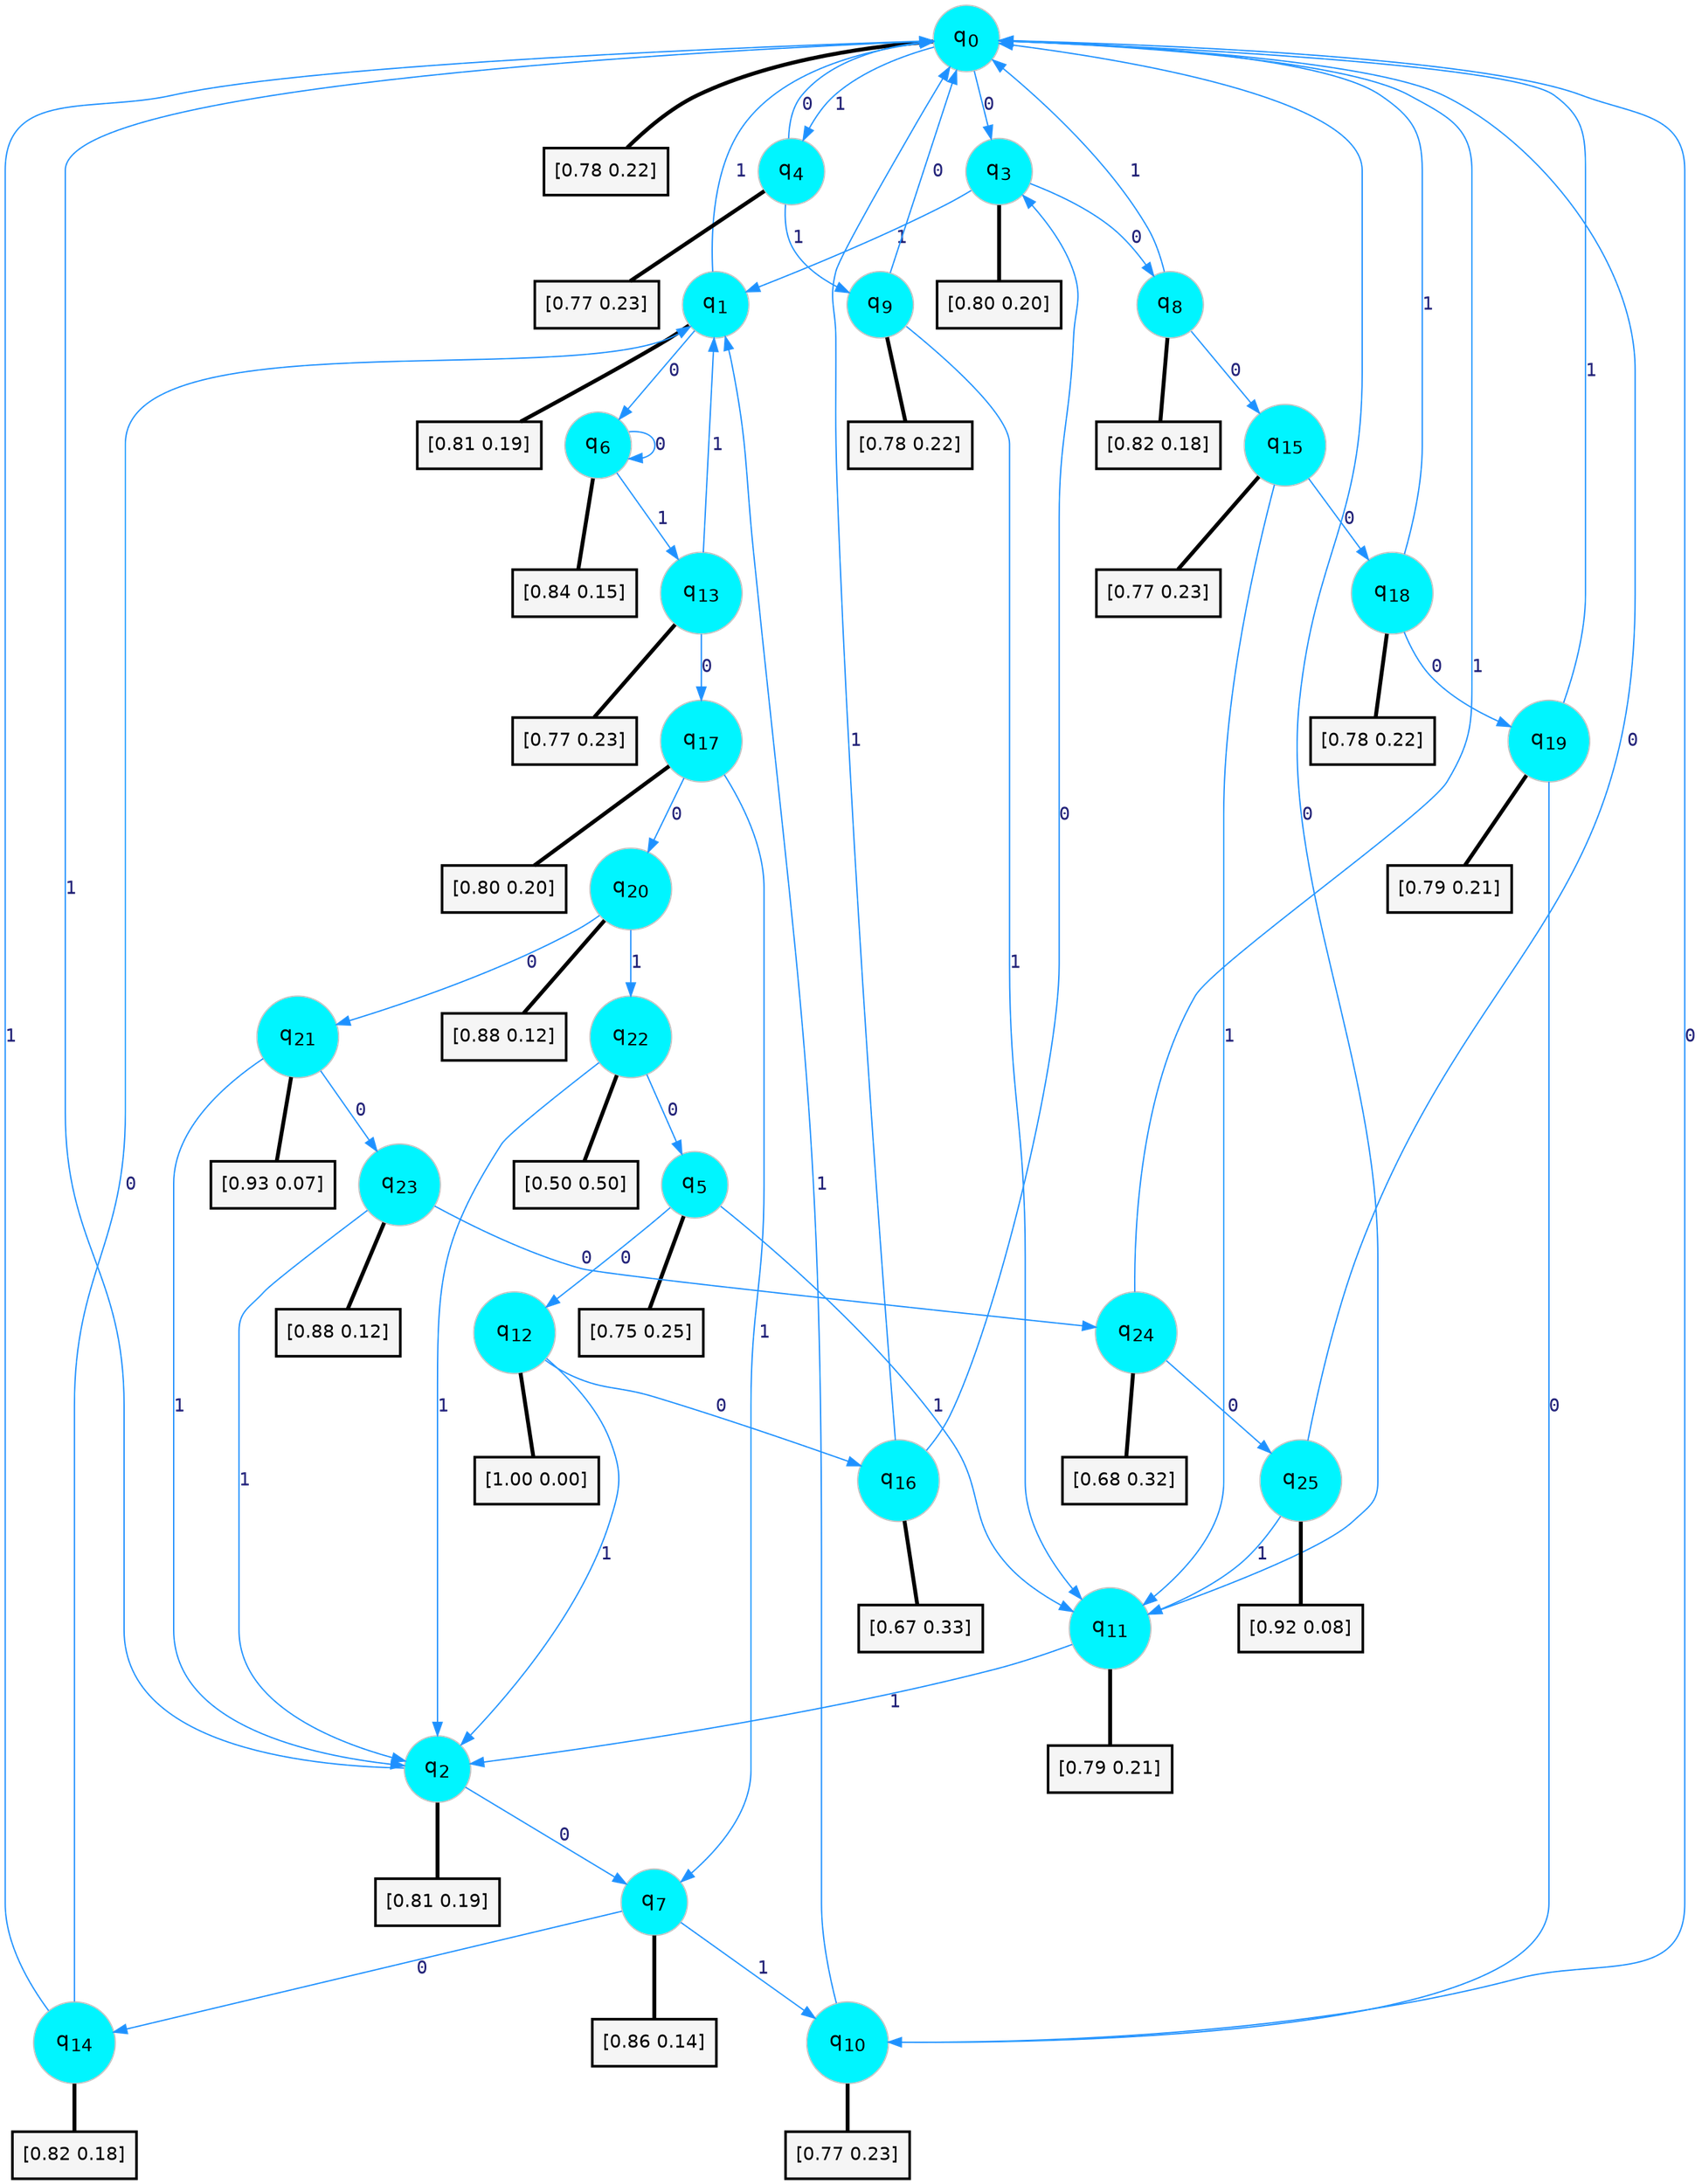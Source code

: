 digraph G {
graph [
bgcolor=transparent, dpi=300, rankdir=TD, size="40,25"];
node [
color=gray, fillcolor=turquoise1, fontcolor=black, fontname=Helvetica, fontsize=16, fontweight=bold, shape=circle, style=filled];
edge [
arrowsize=1, color=dodgerblue1, fontcolor=midnightblue, fontname=courier, fontweight=bold, penwidth=1, style=solid, weight=20];
0[label=<q<SUB>0</SUB>>];
1[label=<q<SUB>1</SUB>>];
2[label=<q<SUB>2</SUB>>];
3[label=<q<SUB>3</SUB>>];
4[label=<q<SUB>4</SUB>>];
5[label=<q<SUB>5</SUB>>];
6[label=<q<SUB>6</SUB>>];
7[label=<q<SUB>7</SUB>>];
8[label=<q<SUB>8</SUB>>];
9[label=<q<SUB>9</SUB>>];
10[label=<q<SUB>10</SUB>>];
11[label=<q<SUB>11</SUB>>];
12[label=<q<SUB>12</SUB>>];
13[label=<q<SUB>13</SUB>>];
14[label=<q<SUB>14</SUB>>];
15[label=<q<SUB>15</SUB>>];
16[label=<q<SUB>16</SUB>>];
17[label=<q<SUB>17</SUB>>];
18[label=<q<SUB>18</SUB>>];
19[label=<q<SUB>19</SUB>>];
20[label=<q<SUB>20</SUB>>];
21[label=<q<SUB>21</SUB>>];
22[label=<q<SUB>22</SUB>>];
23[label=<q<SUB>23</SUB>>];
24[label=<q<SUB>24</SUB>>];
25[label=<q<SUB>25</SUB>>];
26[label="[0.78 0.22]", shape=box,fontcolor=black, fontname=Helvetica, fontsize=14, penwidth=2, fillcolor=whitesmoke,color=black];
27[label="[0.81 0.19]", shape=box,fontcolor=black, fontname=Helvetica, fontsize=14, penwidth=2, fillcolor=whitesmoke,color=black];
28[label="[0.81 0.19]", shape=box,fontcolor=black, fontname=Helvetica, fontsize=14, penwidth=2, fillcolor=whitesmoke,color=black];
29[label="[0.80 0.20]", shape=box,fontcolor=black, fontname=Helvetica, fontsize=14, penwidth=2, fillcolor=whitesmoke,color=black];
30[label="[0.77 0.23]", shape=box,fontcolor=black, fontname=Helvetica, fontsize=14, penwidth=2, fillcolor=whitesmoke,color=black];
31[label="[0.75 0.25]", shape=box,fontcolor=black, fontname=Helvetica, fontsize=14, penwidth=2, fillcolor=whitesmoke,color=black];
32[label="[0.84 0.15]", shape=box,fontcolor=black, fontname=Helvetica, fontsize=14, penwidth=2, fillcolor=whitesmoke,color=black];
33[label="[0.86 0.14]", shape=box,fontcolor=black, fontname=Helvetica, fontsize=14, penwidth=2, fillcolor=whitesmoke,color=black];
34[label="[0.82 0.18]", shape=box,fontcolor=black, fontname=Helvetica, fontsize=14, penwidth=2, fillcolor=whitesmoke,color=black];
35[label="[0.78 0.22]", shape=box,fontcolor=black, fontname=Helvetica, fontsize=14, penwidth=2, fillcolor=whitesmoke,color=black];
36[label="[0.77 0.23]", shape=box,fontcolor=black, fontname=Helvetica, fontsize=14, penwidth=2, fillcolor=whitesmoke,color=black];
37[label="[0.79 0.21]", shape=box,fontcolor=black, fontname=Helvetica, fontsize=14, penwidth=2, fillcolor=whitesmoke,color=black];
38[label="[1.00 0.00]", shape=box,fontcolor=black, fontname=Helvetica, fontsize=14, penwidth=2, fillcolor=whitesmoke,color=black];
39[label="[0.77 0.23]", shape=box,fontcolor=black, fontname=Helvetica, fontsize=14, penwidth=2, fillcolor=whitesmoke,color=black];
40[label="[0.82 0.18]", shape=box,fontcolor=black, fontname=Helvetica, fontsize=14, penwidth=2, fillcolor=whitesmoke,color=black];
41[label="[0.77 0.23]", shape=box,fontcolor=black, fontname=Helvetica, fontsize=14, penwidth=2, fillcolor=whitesmoke,color=black];
42[label="[0.67 0.33]", shape=box,fontcolor=black, fontname=Helvetica, fontsize=14, penwidth=2, fillcolor=whitesmoke,color=black];
43[label="[0.80 0.20]", shape=box,fontcolor=black, fontname=Helvetica, fontsize=14, penwidth=2, fillcolor=whitesmoke,color=black];
44[label="[0.78 0.22]", shape=box,fontcolor=black, fontname=Helvetica, fontsize=14, penwidth=2, fillcolor=whitesmoke,color=black];
45[label="[0.79 0.21]", shape=box,fontcolor=black, fontname=Helvetica, fontsize=14, penwidth=2, fillcolor=whitesmoke,color=black];
46[label="[0.88 0.12]", shape=box,fontcolor=black, fontname=Helvetica, fontsize=14, penwidth=2, fillcolor=whitesmoke,color=black];
47[label="[0.93 0.07]", shape=box,fontcolor=black, fontname=Helvetica, fontsize=14, penwidth=2, fillcolor=whitesmoke,color=black];
48[label="[0.50 0.50]", shape=box,fontcolor=black, fontname=Helvetica, fontsize=14, penwidth=2, fillcolor=whitesmoke,color=black];
49[label="[0.88 0.12]", shape=box,fontcolor=black, fontname=Helvetica, fontsize=14, penwidth=2, fillcolor=whitesmoke,color=black];
50[label="[0.68 0.32]", shape=box,fontcolor=black, fontname=Helvetica, fontsize=14, penwidth=2, fillcolor=whitesmoke,color=black];
51[label="[0.92 0.08]", shape=box,fontcolor=black, fontname=Helvetica, fontsize=14, penwidth=2, fillcolor=whitesmoke,color=black];
0->3 [label=0];
0->4 [label=1];
0->26 [arrowhead=none, penwidth=3,color=black];
1->6 [label=0];
1->0 [label=1];
1->27 [arrowhead=none, penwidth=3,color=black];
2->7 [label=0];
2->0 [label=1];
2->28 [arrowhead=none, penwidth=3,color=black];
3->8 [label=0];
3->1 [label=1];
3->29 [arrowhead=none, penwidth=3,color=black];
4->0 [label=0];
4->9 [label=1];
4->30 [arrowhead=none, penwidth=3,color=black];
5->12 [label=0];
5->11 [label=1];
5->31 [arrowhead=none, penwidth=3,color=black];
6->6 [label=0];
6->13 [label=1];
6->32 [arrowhead=none, penwidth=3,color=black];
7->14 [label=0];
7->10 [label=1];
7->33 [arrowhead=none, penwidth=3,color=black];
8->15 [label=0];
8->0 [label=1];
8->34 [arrowhead=none, penwidth=3,color=black];
9->0 [label=0];
9->11 [label=1];
9->35 [arrowhead=none, penwidth=3,color=black];
10->0 [label=0];
10->1 [label=1];
10->36 [arrowhead=none, penwidth=3,color=black];
11->0 [label=0];
11->2 [label=1];
11->37 [arrowhead=none, penwidth=3,color=black];
12->16 [label=0];
12->2 [label=1];
12->38 [arrowhead=none, penwidth=3,color=black];
13->17 [label=0];
13->1 [label=1];
13->39 [arrowhead=none, penwidth=3,color=black];
14->1 [label=0];
14->0 [label=1];
14->40 [arrowhead=none, penwidth=3,color=black];
15->18 [label=0];
15->11 [label=1];
15->41 [arrowhead=none, penwidth=3,color=black];
16->3 [label=0];
16->0 [label=1];
16->42 [arrowhead=none, penwidth=3,color=black];
17->20 [label=0];
17->7 [label=1];
17->43 [arrowhead=none, penwidth=3,color=black];
18->19 [label=0];
18->0 [label=1];
18->44 [arrowhead=none, penwidth=3,color=black];
19->10 [label=0];
19->0 [label=1];
19->45 [arrowhead=none, penwidth=3,color=black];
20->21 [label=0];
20->22 [label=1];
20->46 [arrowhead=none, penwidth=3,color=black];
21->23 [label=0];
21->2 [label=1];
21->47 [arrowhead=none, penwidth=3,color=black];
22->5 [label=0];
22->2 [label=1];
22->48 [arrowhead=none, penwidth=3,color=black];
23->24 [label=0];
23->2 [label=1];
23->49 [arrowhead=none, penwidth=3,color=black];
24->25 [label=0];
24->0 [label=1];
24->50 [arrowhead=none, penwidth=3,color=black];
25->0 [label=0];
25->11 [label=1];
25->51 [arrowhead=none, penwidth=3,color=black];
}
